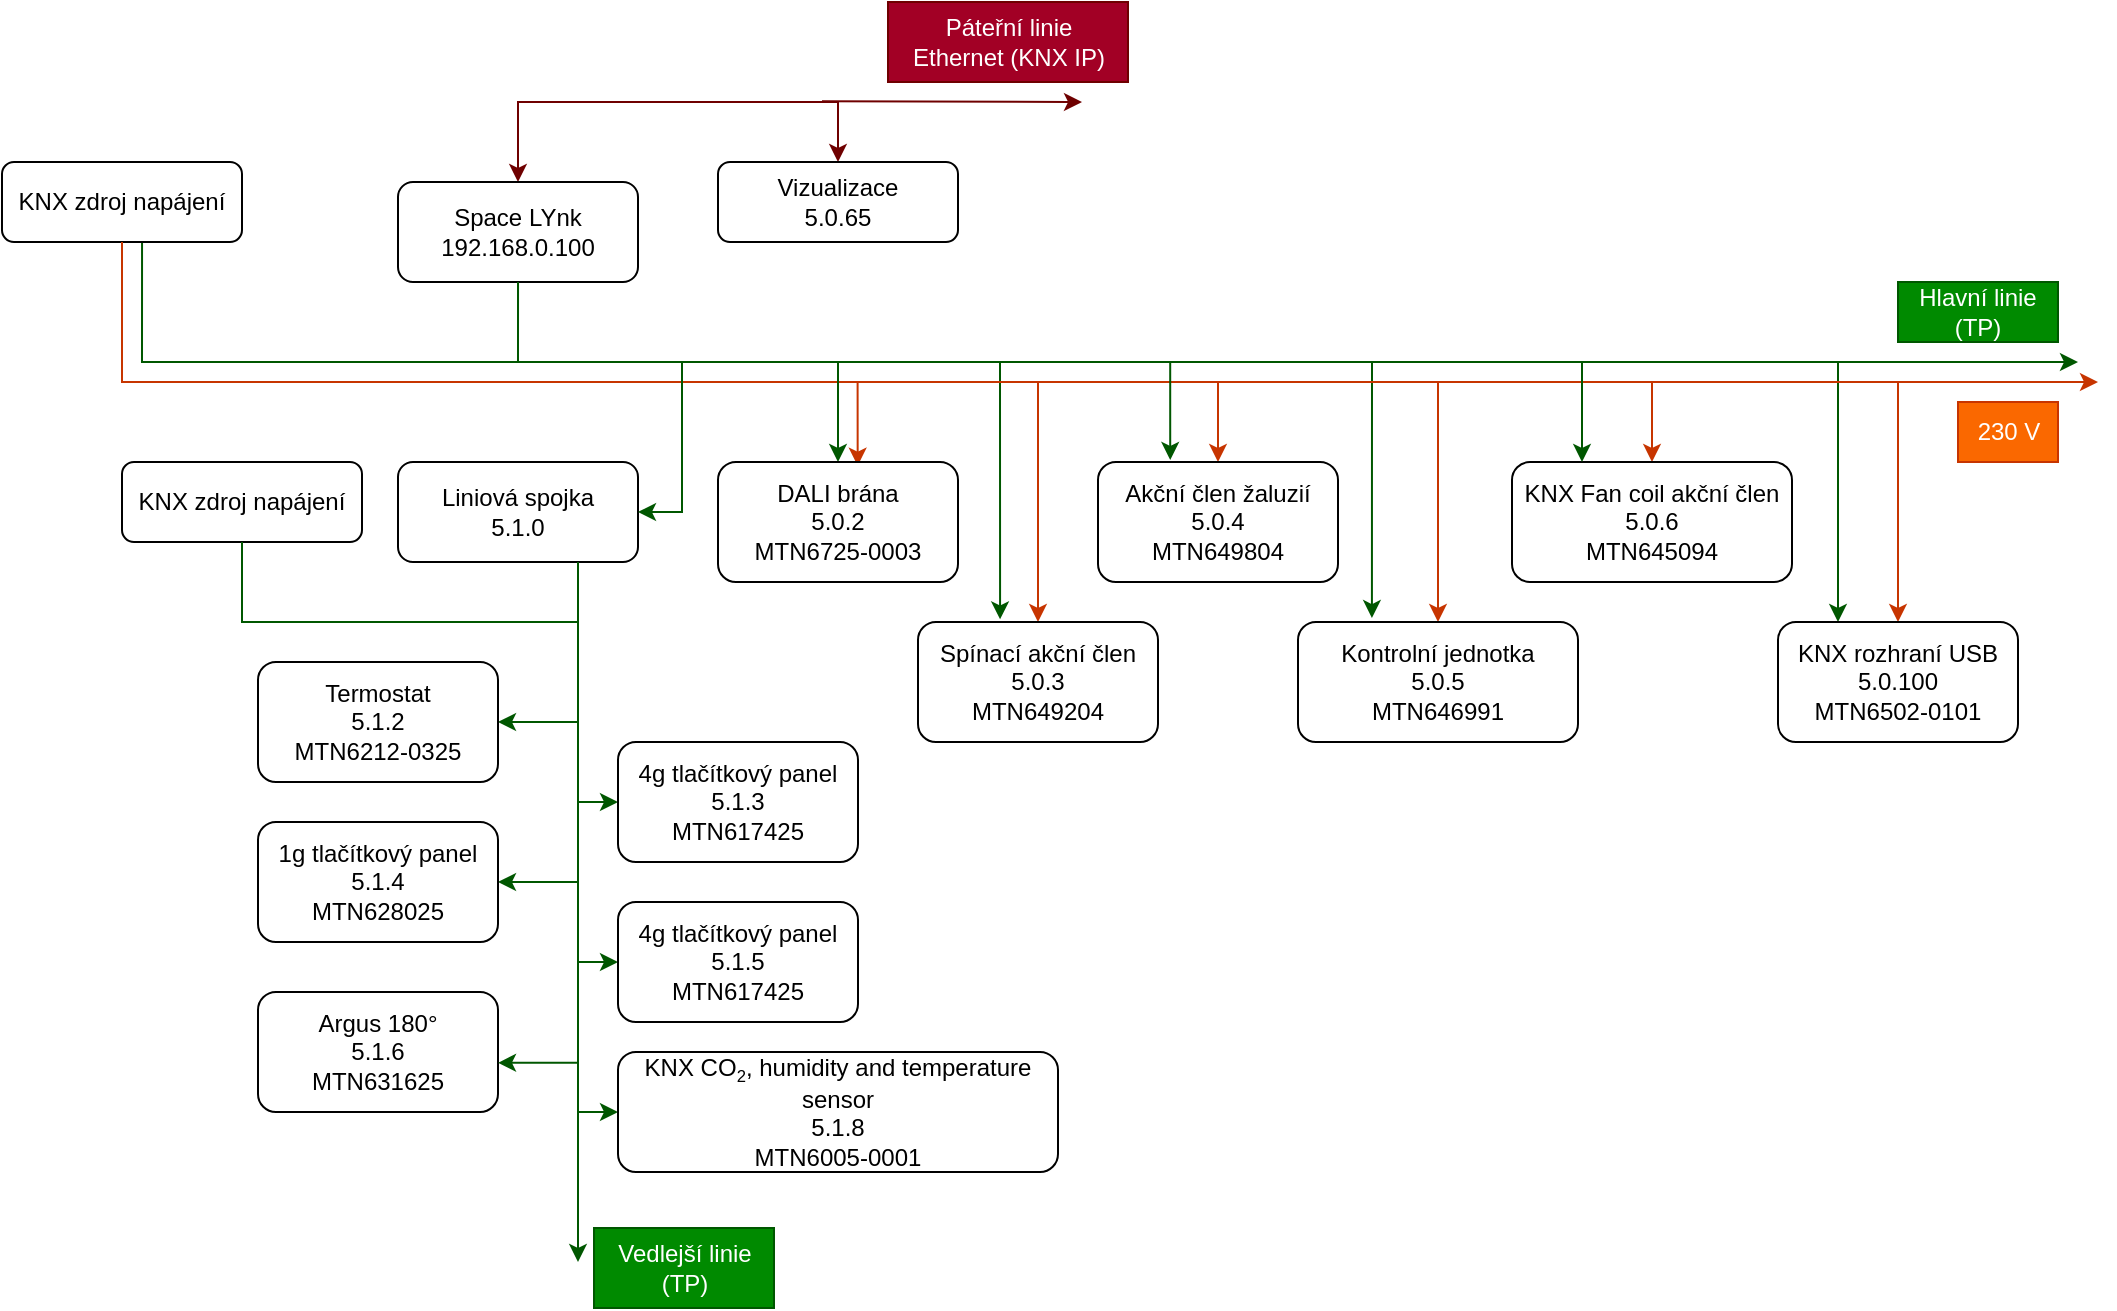 <mxfile version="22.1.16" type="device">
  <diagram id="C5RBs43oDa-KdzZeNtuy" name="Page-1">
    <mxGraphModel dx="1292" dy="1398" grid="1" gridSize="10" guides="1" tooltips="1" connect="1" arrows="1" fold="1" page="1" pageScale="1" pageWidth="827" pageHeight="1169" math="0" shadow="0">
      <root>
        <mxCell id="WIyWlLk6GJQsqaUBKTNV-0" />
        <mxCell id="WIyWlLk6GJQsqaUBKTNV-1" parent="WIyWlLk6GJQsqaUBKTNV-0" />
        <mxCell id="E8BxfSAv8RuTMesUM-kW-18" value="" style="edgeStyle=orthogonalEdgeStyle;rounded=0;orthogonalLoop=1;jettySize=auto;html=1;fillColor=#a20025;strokeColor=#6F0000;" parent="WIyWlLk6GJQsqaUBKTNV-1" target="E8BxfSAv8RuTMesUM-kW-17" edge="1">
          <mxGeometry relative="1" as="geometry">
            <mxPoint x="450" y="80" as="sourcePoint" />
            <Array as="points">
              <mxPoint x="414" y="80" />
              <mxPoint x="370" y="80" />
            </Array>
          </mxGeometry>
        </mxCell>
        <mxCell id="E8BxfSAv8RuTMesUM-kW-51" style="edgeStyle=orthogonalEdgeStyle;rounded=0;orthogonalLoop=1;jettySize=auto;html=1;fillColor=#008a00;strokeColor=#005700;entryX=0.342;entryY=-0.022;entryDx=0;entryDy=0;entryPerimeter=0;" parent="WIyWlLk6GJQsqaUBKTNV-1" target="E8BxfSAv8RuTMesUM-kW-62" edge="1">
          <mxGeometry relative="1" as="geometry">
            <mxPoint x="600" y="250" as="targetPoint" />
            <mxPoint x="330.034" y="140" as="sourcePoint" />
            <Array as="points">
              <mxPoint x="330" y="210" />
              <mxPoint x="571" y="210" />
            </Array>
          </mxGeometry>
        </mxCell>
        <mxCell id="E8BxfSAv8RuTMesUM-kW-64" style="edgeStyle=orthogonalEdgeStyle;rounded=0;orthogonalLoop=1;jettySize=auto;html=1;fillColor=#008a00;strokeColor=#005700;entryX=0.264;entryY=-0.033;entryDx=0;entryDy=0;entryPerimeter=0;" parent="WIyWlLk6GJQsqaUBKTNV-1" source="E8BxfSAv8RuTMesUM-kW-17" target="E8BxfSAv8RuTMesUM-kW-68" edge="1">
          <mxGeometry relative="1" as="geometry">
            <mxPoint x="870" y="260" as="targetPoint" />
            <Array as="points">
              <mxPoint x="330" y="210" />
              <mxPoint x="757" y="210" />
            </Array>
          </mxGeometry>
        </mxCell>
        <mxCell id="E8BxfSAv8RuTMesUM-kW-86" style="edgeStyle=orthogonalEdgeStyle;rounded=0;orthogonalLoop=1;jettySize=auto;html=1;entryX=0.25;entryY=0;entryDx=0;entryDy=0;fillColor=#008a00;strokeColor=#005700;" parent="WIyWlLk6GJQsqaUBKTNV-1" source="E8BxfSAv8RuTMesUM-kW-17" target="E8BxfSAv8RuTMesUM-kW-74" edge="1">
          <mxGeometry relative="1" as="geometry">
            <Array as="points">
              <mxPoint x="330" y="210" />
              <mxPoint x="990" y="210" />
            </Array>
          </mxGeometry>
        </mxCell>
        <mxCell id="E8BxfSAv8RuTMesUM-kW-17" value="Space LYnk&lt;br&gt;192.168.0.100" style="rounded=1;whiteSpace=wrap;html=1;" parent="WIyWlLk6GJQsqaUBKTNV-1" vertex="1">
          <mxGeometry x="270" y="120" width="120" height="50" as="geometry" />
        </mxCell>
        <mxCell id="E8BxfSAv8RuTMesUM-kW-19" value="" style="endArrow=classic;html=1;rounded=0;fillColor=#a20025;strokeColor=#6F0000;" parent="WIyWlLk6GJQsqaUBKTNV-1" edge="1">
          <mxGeometry width="50" height="50" relative="1" as="geometry">
            <mxPoint x="370" y="80" as="sourcePoint" />
            <mxPoint x="490" y="110" as="targetPoint" />
            <Array as="points">
              <mxPoint x="414" y="80" />
              <mxPoint x="490" y="80" />
            </Array>
          </mxGeometry>
        </mxCell>
        <mxCell id="E8BxfSAv8RuTMesUM-kW-20" value="Vizualizace&lt;br&gt;5.0.65" style="rounded=1;whiteSpace=wrap;html=1;" parent="WIyWlLk6GJQsqaUBKTNV-1" vertex="1">
          <mxGeometry x="430" y="110" width="120" height="40" as="geometry" />
        </mxCell>
        <mxCell id="E8BxfSAv8RuTMesUM-kW-97" style="edgeStyle=orthogonalEdgeStyle;rounded=0;orthogonalLoop=1;jettySize=auto;html=1;entryX=1;entryY=0.5;entryDx=0;entryDy=0;exitX=0.75;exitY=1;exitDx=0;exitDy=0;fillColor=#008a00;strokeColor=#005700;" parent="WIyWlLk6GJQsqaUBKTNV-1" source="E8BxfSAv8RuTMesUM-kW-31" target="E8BxfSAv8RuTMesUM-kW-77" edge="1">
          <mxGeometry relative="1" as="geometry">
            <mxPoint x="360" y="320" as="sourcePoint" />
            <Array as="points">
              <mxPoint x="360" y="390" />
            </Array>
          </mxGeometry>
        </mxCell>
        <mxCell id="E8BxfSAv8RuTMesUM-kW-98" style="edgeStyle=orthogonalEdgeStyle;rounded=0;orthogonalLoop=1;jettySize=auto;html=1;exitX=0.75;exitY=1;exitDx=0;exitDy=0;entryX=0;entryY=0.5;entryDx=0;entryDy=0;fillColor=#008a00;strokeColor=#005700;" parent="WIyWlLk6GJQsqaUBKTNV-1" source="E8BxfSAv8RuTMesUM-kW-31" target="E8BxfSAv8RuTMesUM-kW-94" edge="1">
          <mxGeometry relative="1" as="geometry" />
        </mxCell>
        <mxCell id="E8BxfSAv8RuTMesUM-kW-99" style="edgeStyle=orthogonalEdgeStyle;rounded=0;orthogonalLoop=1;jettySize=auto;html=1;exitX=0.75;exitY=1;exitDx=0;exitDy=0;entryX=1;entryY=0.5;entryDx=0;entryDy=0;fillColor=#008a00;strokeColor=#005700;" parent="WIyWlLk6GJQsqaUBKTNV-1" source="E8BxfSAv8RuTMesUM-kW-31" target="E8BxfSAv8RuTMesUM-kW-96" edge="1">
          <mxGeometry relative="1" as="geometry" />
        </mxCell>
        <mxCell id="E8BxfSAv8RuTMesUM-kW-100" style="edgeStyle=orthogonalEdgeStyle;rounded=0;orthogonalLoop=1;jettySize=auto;html=1;exitX=0.75;exitY=1;exitDx=0;exitDy=0;entryX=0;entryY=0.5;entryDx=0;entryDy=0;fillColor=#008a00;strokeColor=#005700;" parent="WIyWlLk6GJQsqaUBKTNV-1" source="E8BxfSAv8RuTMesUM-kW-31" target="E8BxfSAv8RuTMesUM-kW-95" edge="1">
          <mxGeometry relative="1" as="geometry" />
        </mxCell>
        <mxCell id="E8BxfSAv8RuTMesUM-kW-104" style="edgeStyle=orthogonalEdgeStyle;rounded=0;orthogonalLoop=1;jettySize=auto;html=1;exitX=0.75;exitY=1;exitDx=0;exitDy=0;entryX=0;entryY=0.5;entryDx=0;entryDy=0;fillColor=#008a00;strokeColor=#005700;" parent="WIyWlLk6GJQsqaUBKTNV-1" source="E8BxfSAv8RuTMesUM-kW-31" target="E8BxfSAv8RuTMesUM-kW-103" edge="1">
          <mxGeometry relative="1" as="geometry" />
        </mxCell>
        <mxCell id="E8BxfSAv8RuTMesUM-kW-105" style="edgeStyle=orthogonalEdgeStyle;rounded=0;orthogonalLoop=1;jettySize=auto;html=1;exitX=0.75;exitY=1;exitDx=0;exitDy=0;fillColor=#008a00;strokeColor=#005700;" parent="WIyWlLk6GJQsqaUBKTNV-1" source="E8BxfSAv8RuTMesUM-kW-31" edge="1">
          <mxGeometry relative="1" as="geometry">
            <mxPoint x="360" y="660" as="targetPoint" />
          </mxGeometry>
        </mxCell>
        <mxCell id="E8BxfSAv8RuTMesUM-kW-31" value="Liniová spojka&lt;br&gt;5.1.0" style="rounded=1;whiteSpace=wrap;html=1;" parent="WIyWlLk6GJQsqaUBKTNV-1" vertex="1">
          <mxGeometry x="270" y="260" width="120" height="50" as="geometry" />
        </mxCell>
        <mxCell id="E8BxfSAv8RuTMesUM-kW-52" style="edgeStyle=orthogonalEdgeStyle;rounded=0;orthogonalLoop=1;jettySize=auto;html=1;fillColor=#008a00;strokeColor=#005700;" parent="WIyWlLk6GJQsqaUBKTNV-1" edge="1">
          <mxGeometry relative="1" as="geometry">
            <mxPoint x="1110" y="210" as="targetPoint" />
            <mxPoint x="142.034" y="130" as="sourcePoint" />
            <Array as="points">
              <mxPoint x="142" y="210" />
              <mxPoint x="810" y="210" />
            </Array>
          </mxGeometry>
        </mxCell>
        <mxCell id="E8BxfSAv8RuTMesUM-kW-87" style="edgeStyle=orthogonalEdgeStyle;rounded=0;orthogonalLoop=1;jettySize=auto;html=1;exitX=0.5;exitY=1;exitDx=0;exitDy=0;entryX=0.5;entryY=0;entryDx=0;entryDy=0;fillColor=#fa6800;strokeColor=#C73500;" parent="WIyWlLk6GJQsqaUBKTNV-1" source="E8BxfSAv8RuTMesUM-kW-36" target="E8BxfSAv8RuTMesUM-kW-68" edge="1">
          <mxGeometry relative="1" as="geometry">
            <Array as="points">
              <mxPoint x="132" y="220" />
              <mxPoint x="790" y="220" />
            </Array>
          </mxGeometry>
        </mxCell>
        <mxCell id="E8BxfSAv8RuTMesUM-kW-88" style="edgeStyle=orthogonalEdgeStyle;rounded=0;orthogonalLoop=1;jettySize=auto;html=1;exitX=0.5;exitY=1;exitDx=0;exitDy=0;entryX=0.5;entryY=0;entryDx=0;entryDy=0;fillColor=#fa6800;strokeColor=#C73500;" parent="WIyWlLk6GJQsqaUBKTNV-1" source="E8BxfSAv8RuTMesUM-kW-36" target="E8BxfSAv8RuTMesUM-kW-73" edge="1">
          <mxGeometry relative="1" as="geometry">
            <Array as="points">
              <mxPoint x="132" y="220" />
              <mxPoint x="897" y="220" />
            </Array>
          </mxGeometry>
        </mxCell>
        <mxCell id="E8BxfSAv8RuTMesUM-kW-89" style="edgeStyle=orthogonalEdgeStyle;rounded=0;orthogonalLoop=1;jettySize=auto;html=1;exitX=0.5;exitY=1;exitDx=0;exitDy=0;entryX=0.5;entryY=0;entryDx=0;entryDy=0;fillColor=#fa6800;strokeColor=#C73500;" parent="WIyWlLk6GJQsqaUBKTNV-1" source="E8BxfSAv8RuTMesUM-kW-36" target="E8BxfSAv8RuTMesUM-kW-74" edge="1">
          <mxGeometry relative="1" as="geometry">
            <Array as="points">
              <mxPoint x="132" y="220" />
              <mxPoint x="1020" y="220" />
            </Array>
          </mxGeometry>
        </mxCell>
        <mxCell id="E8BxfSAv8RuTMesUM-kW-36" value="KNX zdroj napájení" style="rounded=1;whiteSpace=wrap;html=1;" parent="WIyWlLk6GJQsqaUBKTNV-1" vertex="1">
          <mxGeometry x="72" y="110" width="120" height="40" as="geometry" />
        </mxCell>
        <mxCell id="E8BxfSAv8RuTMesUM-kW-78" style="edgeStyle=orthogonalEdgeStyle;rounded=0;orthogonalLoop=1;jettySize=auto;html=1;fillColor=#fa6800;strokeColor=#C73500;exitX=0.5;exitY=1;exitDx=0;exitDy=0;" parent="WIyWlLk6GJQsqaUBKTNV-1" source="E8BxfSAv8RuTMesUM-kW-36" edge="1">
          <mxGeometry relative="1" as="geometry">
            <mxPoint x="1120" y="220" as="targetPoint" />
            <mxPoint x="40" y="160" as="sourcePoint" />
            <Array as="points">
              <mxPoint x="132" y="220" />
            </Array>
          </mxGeometry>
        </mxCell>
        <mxCell id="E8BxfSAv8RuTMesUM-kW-80" style="edgeStyle=orthogonalEdgeStyle;rounded=0;orthogonalLoop=1;jettySize=auto;html=1;entryX=0.582;entryY=0.031;entryDx=0;entryDy=0;entryPerimeter=0;fillColor=#fa6800;strokeColor=#C73500;exitX=0.5;exitY=1;exitDx=0;exitDy=0;" parent="WIyWlLk6GJQsqaUBKTNV-1" source="E8BxfSAv8RuTMesUM-kW-36" target="E8BxfSAv8RuTMesUM-kW-60" edge="1">
          <mxGeometry relative="1" as="geometry">
            <mxPoint x="80" y="170" as="sourcePoint" />
            <Array as="points">
              <mxPoint x="132" y="220" />
              <mxPoint x="500" y="220" />
            </Array>
          </mxGeometry>
        </mxCell>
        <mxCell id="E8BxfSAv8RuTMesUM-kW-81" style="edgeStyle=orthogonalEdgeStyle;rounded=0;orthogonalLoop=1;jettySize=auto;html=1;entryX=0.5;entryY=0;entryDx=0;entryDy=0;fillColor=#fa6800;strokeColor=#C73500;exitX=0.5;exitY=1;exitDx=0;exitDy=0;" parent="WIyWlLk6GJQsqaUBKTNV-1" source="E8BxfSAv8RuTMesUM-kW-36" target="E8BxfSAv8RuTMesUM-kW-62" edge="1">
          <mxGeometry relative="1" as="geometry">
            <mxPoint x="90" y="190" as="sourcePoint" />
            <Array as="points">
              <mxPoint x="132" y="220" />
              <mxPoint x="590" y="220" />
            </Array>
          </mxGeometry>
        </mxCell>
        <mxCell id="E8BxfSAv8RuTMesUM-kW-82" style="edgeStyle=orthogonalEdgeStyle;rounded=0;orthogonalLoop=1;jettySize=auto;html=1;fillColor=#fa6800;strokeColor=#C73500;entryX=0.5;entryY=0;entryDx=0;entryDy=0;" parent="WIyWlLk6GJQsqaUBKTNV-1" target="E8BxfSAv8RuTMesUM-kW-63" edge="1">
          <mxGeometry relative="1" as="geometry">
            <mxPoint x="132" y="150" as="sourcePoint" />
            <Array as="points">
              <mxPoint x="132" y="220" />
              <mxPoint x="680" y="220" />
            </Array>
          </mxGeometry>
        </mxCell>
        <mxCell id="E8BxfSAv8RuTMesUM-kW-42" value="KNX zdroj napájení" style="rounded=1;whiteSpace=wrap;html=1;" parent="WIyWlLk6GJQsqaUBKTNV-1" vertex="1">
          <mxGeometry x="132" y="260" width="120" height="40" as="geometry" />
        </mxCell>
        <mxCell id="E8BxfSAv8RuTMesUM-kW-46" value="" style="endArrow=classic;html=1;rounded=0;fillColor=#008a00;strokeColor=#005700;entryX=0.5;entryY=0;entryDx=0;entryDy=0;" parent="WIyWlLk6GJQsqaUBKTNV-1" target="E8BxfSAv8RuTMesUM-kW-60" edge="1">
          <mxGeometry width="50" height="50" relative="1" as="geometry">
            <mxPoint x="242" y="210" as="sourcePoint" />
            <mxPoint x="612" y="210" as="targetPoint" />
            <Array as="points">
              <mxPoint x="332" y="210" />
              <mxPoint x="490" y="210" />
            </Array>
          </mxGeometry>
        </mxCell>
        <mxCell id="E8BxfSAv8RuTMesUM-kW-47" value="Hlavní linie&lt;br&gt;(TP)" style="text;html=1;strokeColor=#005700;fillColor=#008a00;align=center;verticalAlign=middle;whiteSpace=wrap;rounded=0;fontColor=#ffffff;" parent="WIyWlLk6GJQsqaUBKTNV-1" vertex="1">
          <mxGeometry x="1020" y="170" width="80" height="30" as="geometry" />
        </mxCell>
        <mxCell id="E8BxfSAv8RuTMesUM-kW-49" value="" style="endArrow=classic;html=1;rounded=0;fillColor=#a20025;strokeColor=#6F0000;" parent="WIyWlLk6GJQsqaUBKTNV-1" edge="1">
          <mxGeometry width="50" height="50" relative="1" as="geometry">
            <mxPoint x="482" y="79.66" as="sourcePoint" />
            <mxPoint x="612" y="80" as="targetPoint" />
            <Array as="points" />
          </mxGeometry>
        </mxCell>
        <mxCell id="E8BxfSAv8RuTMesUM-kW-50" value="Páteřní linie&lt;br&gt;Ethernet (KNX IP)" style="text;html=1;align=center;verticalAlign=middle;resizable=0;points=[];autosize=1;strokeColor=#6F0000;fillColor=#a20025;fontColor=#ffffff;" parent="WIyWlLk6GJQsqaUBKTNV-1" vertex="1">
          <mxGeometry x="515" y="30" width="120" height="40" as="geometry" />
        </mxCell>
        <mxCell id="E8BxfSAv8RuTMesUM-kW-54" value="" style="endArrow=classic;html=1;rounded=0;entryX=1;entryY=0.5;entryDx=0;entryDy=0;fillColor=#008a00;strokeColor=#005700;" parent="WIyWlLk6GJQsqaUBKTNV-1" target="E8BxfSAv8RuTMesUM-kW-31" edge="1">
          <mxGeometry width="50" height="50" relative="1" as="geometry">
            <mxPoint x="412" y="210" as="sourcePoint" />
            <mxPoint x="392" y="110" as="targetPoint" />
            <Array as="points">
              <mxPoint x="412" y="285" />
            </Array>
          </mxGeometry>
        </mxCell>
        <mxCell id="E8BxfSAv8RuTMesUM-kW-60" value="DALI brána&lt;br&gt;5.0.2&lt;br&gt;MTN6725-0003" style="rounded=1;whiteSpace=wrap;html=1;" parent="WIyWlLk6GJQsqaUBKTNV-1" vertex="1">
          <mxGeometry x="430" y="260" width="120" height="60" as="geometry" />
        </mxCell>
        <mxCell id="E8BxfSAv8RuTMesUM-kW-62" value="Spínací akční člen&lt;br&gt;5.0.3&lt;br&gt;MTN649204" style="rounded=1;whiteSpace=wrap;html=1;" parent="WIyWlLk6GJQsqaUBKTNV-1" vertex="1">
          <mxGeometry x="530" y="340" width="120" height="60" as="geometry" />
        </mxCell>
        <mxCell id="E8BxfSAv8RuTMesUM-kW-63" value="Akční člen žaluzií&lt;br&gt;5.0.4&lt;br&gt;MTN649804" style="rounded=1;whiteSpace=wrap;html=1;" parent="WIyWlLk6GJQsqaUBKTNV-1" vertex="1">
          <mxGeometry x="620" y="260" width="120" height="60" as="geometry" />
        </mxCell>
        <mxCell id="E8BxfSAv8RuTMesUM-kW-68" value="Kontrolní jednotka&lt;br&gt;5.0.5&lt;br&gt;MTN646991" style="rounded=1;whiteSpace=wrap;html=1;" parent="WIyWlLk6GJQsqaUBKTNV-1" vertex="1">
          <mxGeometry x="720" y="340" width="140" height="60" as="geometry" />
        </mxCell>
        <mxCell id="E8BxfSAv8RuTMesUM-kW-73" value="KNX Fan coil akční člen&lt;br&gt;5.0.6&lt;br&gt;MTN645094" style="rounded=1;whiteSpace=wrap;html=1;" parent="WIyWlLk6GJQsqaUBKTNV-1" vertex="1">
          <mxGeometry x="827" y="260" width="140" height="60" as="geometry" />
        </mxCell>
        <mxCell id="E8BxfSAv8RuTMesUM-kW-74" value="KNX rozhraní USB&lt;br&gt;5.0.100&lt;br&gt;MTN6502-0101" style="rounded=1;whiteSpace=wrap;html=1;" parent="WIyWlLk6GJQsqaUBKTNV-1" vertex="1">
          <mxGeometry x="960" y="340" width="120" height="60" as="geometry" />
        </mxCell>
        <mxCell id="E8BxfSAv8RuTMesUM-kW-77" value="Termostat&lt;br&gt;5.1.2&lt;br&gt;MTN6212-0325" style="rounded=1;whiteSpace=wrap;html=1;" parent="WIyWlLk6GJQsqaUBKTNV-1" vertex="1">
          <mxGeometry x="200" y="360" width="120" height="60" as="geometry" />
        </mxCell>
        <mxCell id="E8BxfSAv8RuTMesUM-kW-79" value="&lt;font color=&quot;#ffffff&quot;&gt;230 V&lt;/font&gt;" style="text;html=1;align=center;verticalAlign=middle;resizable=0;points=[];autosize=1;strokeColor=#C73500;fillColor=#fa6800;fontColor=#000000;" parent="WIyWlLk6GJQsqaUBKTNV-1" vertex="1">
          <mxGeometry x="1050" y="230" width="50" height="30" as="geometry" />
        </mxCell>
        <mxCell id="E8BxfSAv8RuTMesUM-kW-83" style="edgeStyle=orthogonalEdgeStyle;rounded=0;orthogonalLoop=1;jettySize=auto;html=1;entryX=0.301;entryY=-0.017;entryDx=0;entryDy=0;entryPerimeter=0;fillColor=#008a00;strokeColor=#005700;" parent="WIyWlLk6GJQsqaUBKTNV-1" source="E8BxfSAv8RuTMesUM-kW-17" target="E8BxfSAv8RuTMesUM-kW-63" edge="1">
          <mxGeometry relative="1" as="geometry">
            <Array as="points">
              <mxPoint x="330" y="210" />
              <mxPoint x="656" y="210" />
            </Array>
          </mxGeometry>
        </mxCell>
        <mxCell id="E8BxfSAv8RuTMesUM-kW-84" style="edgeStyle=orthogonalEdgeStyle;rounded=0;orthogonalLoop=1;jettySize=auto;html=1;entryX=0.25;entryY=0;entryDx=0;entryDy=0;fillColor=#008a00;strokeColor=#005700;" parent="WIyWlLk6GJQsqaUBKTNV-1" source="E8BxfSAv8RuTMesUM-kW-17" target="E8BxfSAv8RuTMesUM-kW-73" edge="1">
          <mxGeometry relative="1" as="geometry">
            <Array as="points">
              <mxPoint x="330" y="210" />
              <mxPoint x="862" y="210" />
            </Array>
          </mxGeometry>
        </mxCell>
        <mxCell id="E8BxfSAv8RuTMesUM-kW-93" value="" style="endArrow=none;html=1;rounded=0;entryX=0.5;entryY=1;entryDx=0;entryDy=0;exitX=0.75;exitY=1;exitDx=0;exitDy=0;fillColor=#008a00;strokeColor=#005700;" parent="WIyWlLk6GJQsqaUBKTNV-1" source="E8BxfSAv8RuTMesUM-kW-31" target="E8BxfSAv8RuTMesUM-kW-42" edge="1">
          <mxGeometry width="50" height="50" relative="1" as="geometry">
            <mxPoint x="150" y="380" as="sourcePoint" />
            <mxPoint x="200" y="330" as="targetPoint" />
            <Array as="points">
              <mxPoint x="360" y="340" />
              <mxPoint x="192" y="340" />
            </Array>
          </mxGeometry>
        </mxCell>
        <mxCell id="E8BxfSAv8RuTMesUM-kW-94" value="4g tlačítkový panel&lt;br&gt;5.1.3&lt;br&gt;MTN617425" style="rounded=1;whiteSpace=wrap;html=1;" parent="WIyWlLk6GJQsqaUBKTNV-1" vertex="1">
          <mxGeometry x="380" y="400" width="120" height="60" as="geometry" />
        </mxCell>
        <mxCell id="E8BxfSAv8RuTMesUM-kW-95" value="4g tlačítkový panel&lt;br&gt;5.1.5&lt;br&gt;MTN617425" style="rounded=1;whiteSpace=wrap;html=1;" parent="WIyWlLk6GJQsqaUBKTNV-1" vertex="1">
          <mxGeometry x="380" y="480" width="120" height="60" as="geometry" />
        </mxCell>
        <mxCell id="E8BxfSAv8RuTMesUM-kW-96" value="1g tlačítkový panel&lt;br&gt;5.1.4&lt;br&gt;MTN628025" style="rounded=1;whiteSpace=wrap;html=1;" parent="WIyWlLk6GJQsqaUBKTNV-1" vertex="1">
          <mxGeometry x="200" y="440" width="120" height="60" as="geometry" />
        </mxCell>
        <mxCell id="E8BxfSAv8RuTMesUM-kW-101" value="Argus 180°&lt;br&gt;5.1.6&lt;br&gt;MTN631625" style="rounded=1;whiteSpace=wrap;html=1;" parent="WIyWlLk6GJQsqaUBKTNV-1" vertex="1">
          <mxGeometry x="200" y="525" width="120" height="60" as="geometry" />
        </mxCell>
        <mxCell id="E8BxfSAv8RuTMesUM-kW-102" style="edgeStyle=orthogonalEdgeStyle;rounded=0;orthogonalLoop=1;jettySize=auto;html=1;exitX=0.75;exitY=1;exitDx=0;exitDy=0;entryX=1;entryY=0.59;entryDx=0;entryDy=0;entryPerimeter=0;fillColor=#008a00;strokeColor=#005700;" parent="WIyWlLk6GJQsqaUBKTNV-1" source="E8BxfSAv8RuTMesUM-kW-31" target="E8BxfSAv8RuTMesUM-kW-101" edge="1">
          <mxGeometry relative="1" as="geometry" />
        </mxCell>
        <mxCell id="E8BxfSAv8RuTMesUM-kW-103" value="KNX CO&lt;span style=&quot;font-size: 10px;&quot;&gt;&lt;sub&gt;2&lt;/sub&gt;&lt;/span&gt;, humidity and temperature sensor&lt;br&gt;5.1.8&lt;br&gt;MTN6005-0001" style="rounded=1;whiteSpace=wrap;html=1;" parent="WIyWlLk6GJQsqaUBKTNV-1" vertex="1">
          <mxGeometry x="380" y="555" width="220" height="60" as="geometry" />
        </mxCell>
        <mxCell id="E8BxfSAv8RuTMesUM-kW-106" value="Vedlejší linie&lt;br&gt;(TP)" style="text;html=1;align=center;verticalAlign=middle;resizable=0;points=[];autosize=1;strokeColor=#005700;fillColor=#008a00;fontColor=#ffffff;" parent="WIyWlLk6GJQsqaUBKTNV-1" vertex="1">
          <mxGeometry x="368" y="643" width="90" height="40" as="geometry" />
        </mxCell>
      </root>
    </mxGraphModel>
  </diagram>
</mxfile>
